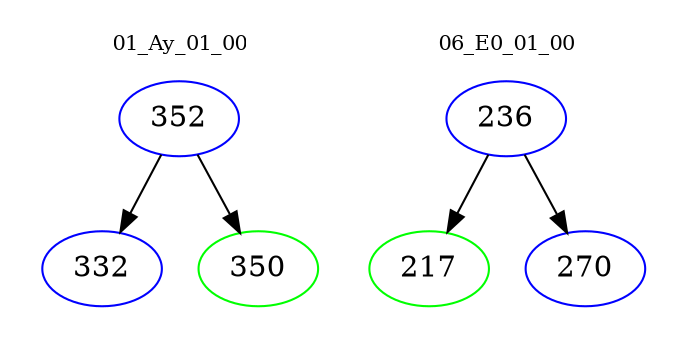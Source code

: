 digraph{
subgraph cluster_0 {
color = white
label = "01_Ay_01_00";
fontsize=10;
T0_352 [label="352", color="blue"]
T0_352 -> T0_332 [color="black"]
T0_332 [label="332", color="blue"]
T0_352 -> T0_350 [color="black"]
T0_350 [label="350", color="green"]
}
subgraph cluster_1 {
color = white
label = "06_E0_01_00";
fontsize=10;
T1_236 [label="236", color="blue"]
T1_236 -> T1_217 [color="black"]
T1_217 [label="217", color="green"]
T1_236 -> T1_270 [color="black"]
T1_270 [label="270", color="blue"]
}
}

